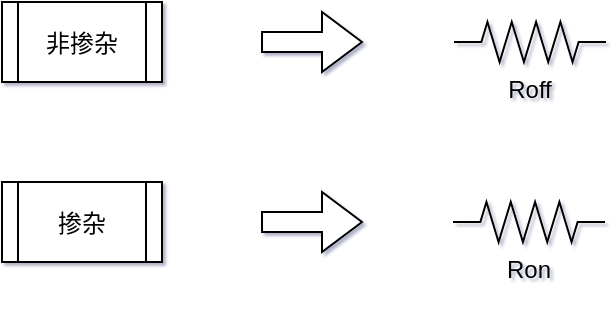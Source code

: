 <mxfile version="22.1.11" type="device">
  <diagram name="第 1 页" id="snI7q-kfRq6vwFEAtcdj">
    <mxGraphModel dx="781" dy="544" grid="1" gridSize="10" guides="1" tooltips="1" connect="1" arrows="1" fold="1" page="1" pageScale="1" pageWidth="827" pageHeight="1169" math="0" shadow="1">
      <root>
        <mxCell id="0" />
        <mxCell id="1" parent="0" />
        <mxCell id="0iNC_Db70j4AFxBYW1zL-1" value="非掺杂" style="shape=process;backgroundOutline=1;verticalAlign=middle;" parent="1" vertex="1">
          <mxGeometry x="150" y="220" width="80" height="40" as="geometry" />
        </mxCell>
        <mxCell id="0iNC_Db70j4AFxBYW1zL-2" value="掺杂" style="shape=process;backgroundOutline=1;verticalAlign=middle;" parent="1" vertex="1">
          <mxGeometry x="150" y="310" width="80" height="40" as="geometry" />
        </mxCell>
        <mxCell id="0iNC_Db70j4AFxBYW1zL-6" value="" style="shadow=0;dashed=0;align=center;verticalAlign=middle;shape=mxgraph.arrows2.arrow;dy=0.67;dx=20;notch=0;" parent="1" vertex="1">
          <mxGeometry x="280" y="225" width="50" height="30" as="geometry" />
        </mxCell>
        <mxCell id="0iNC_Db70j4AFxBYW1zL-8" value="" style="shadow=0;dashed=0;align=center;verticalAlign=middle;shape=mxgraph.arrows2.arrow;dy=0.67;dx=20;notch=0;" parent="1" vertex="1">
          <mxGeometry x="280" y="315" width="50" height="30" as="geometry" />
        </mxCell>
        <mxCell id="cehJR6utG4KXHfp1JGYv-1" value="" style="group" vertex="1" connectable="0" parent="1">
          <mxGeometry x="375.5" y="320" width="76" height="50" as="geometry" />
        </mxCell>
        <mxCell id="0iNC_Db70j4AFxBYW1zL-9" value="" style="pointerEvents=1;verticalLabelPosition=bottom;shadow=0;dashed=0;align=center;verticalAlign=top;shape=mxgraph.electrical.resistors.resistor_2;" parent="cehJR6utG4KXHfp1JGYv-1" vertex="1">
          <mxGeometry width="76" height="20" as="geometry" />
        </mxCell>
        <mxCell id="0iNC_Db70j4AFxBYW1zL-13" value="Ron" style="text;strokeColor=none;fillColor=none;align=center;verticalAlign=top;rounded=0;" parent="cehJR6utG4KXHfp1JGYv-1" vertex="1">
          <mxGeometry x="8" y="20" width="60" height="30" as="geometry" />
        </mxCell>
        <mxCell id="cehJR6utG4KXHfp1JGYv-2" value="" style="group" vertex="1" connectable="0" parent="1">
          <mxGeometry x="376" y="230" width="76" height="50" as="geometry" />
        </mxCell>
        <mxCell id="0iNC_Db70j4AFxBYW1zL-10" value="" style="pointerEvents=1;verticalLabelPosition=bottom;shadow=0;dashed=0;align=center;verticalAlign=top;shape=mxgraph.electrical.resistors.resistor_2;" parent="cehJR6utG4KXHfp1JGYv-2" vertex="1">
          <mxGeometry width="76" height="20" as="geometry" />
        </mxCell>
        <mxCell id="0iNC_Db70j4AFxBYW1zL-14" value="Roff" style="text;strokeColor=none;fillColor=none;align=center;verticalAlign=top;rounded=0;" parent="cehJR6utG4KXHfp1JGYv-2" vertex="1">
          <mxGeometry x="8" y="20" width="60" height="30" as="geometry" />
        </mxCell>
      </root>
    </mxGraphModel>
  </diagram>
</mxfile>
